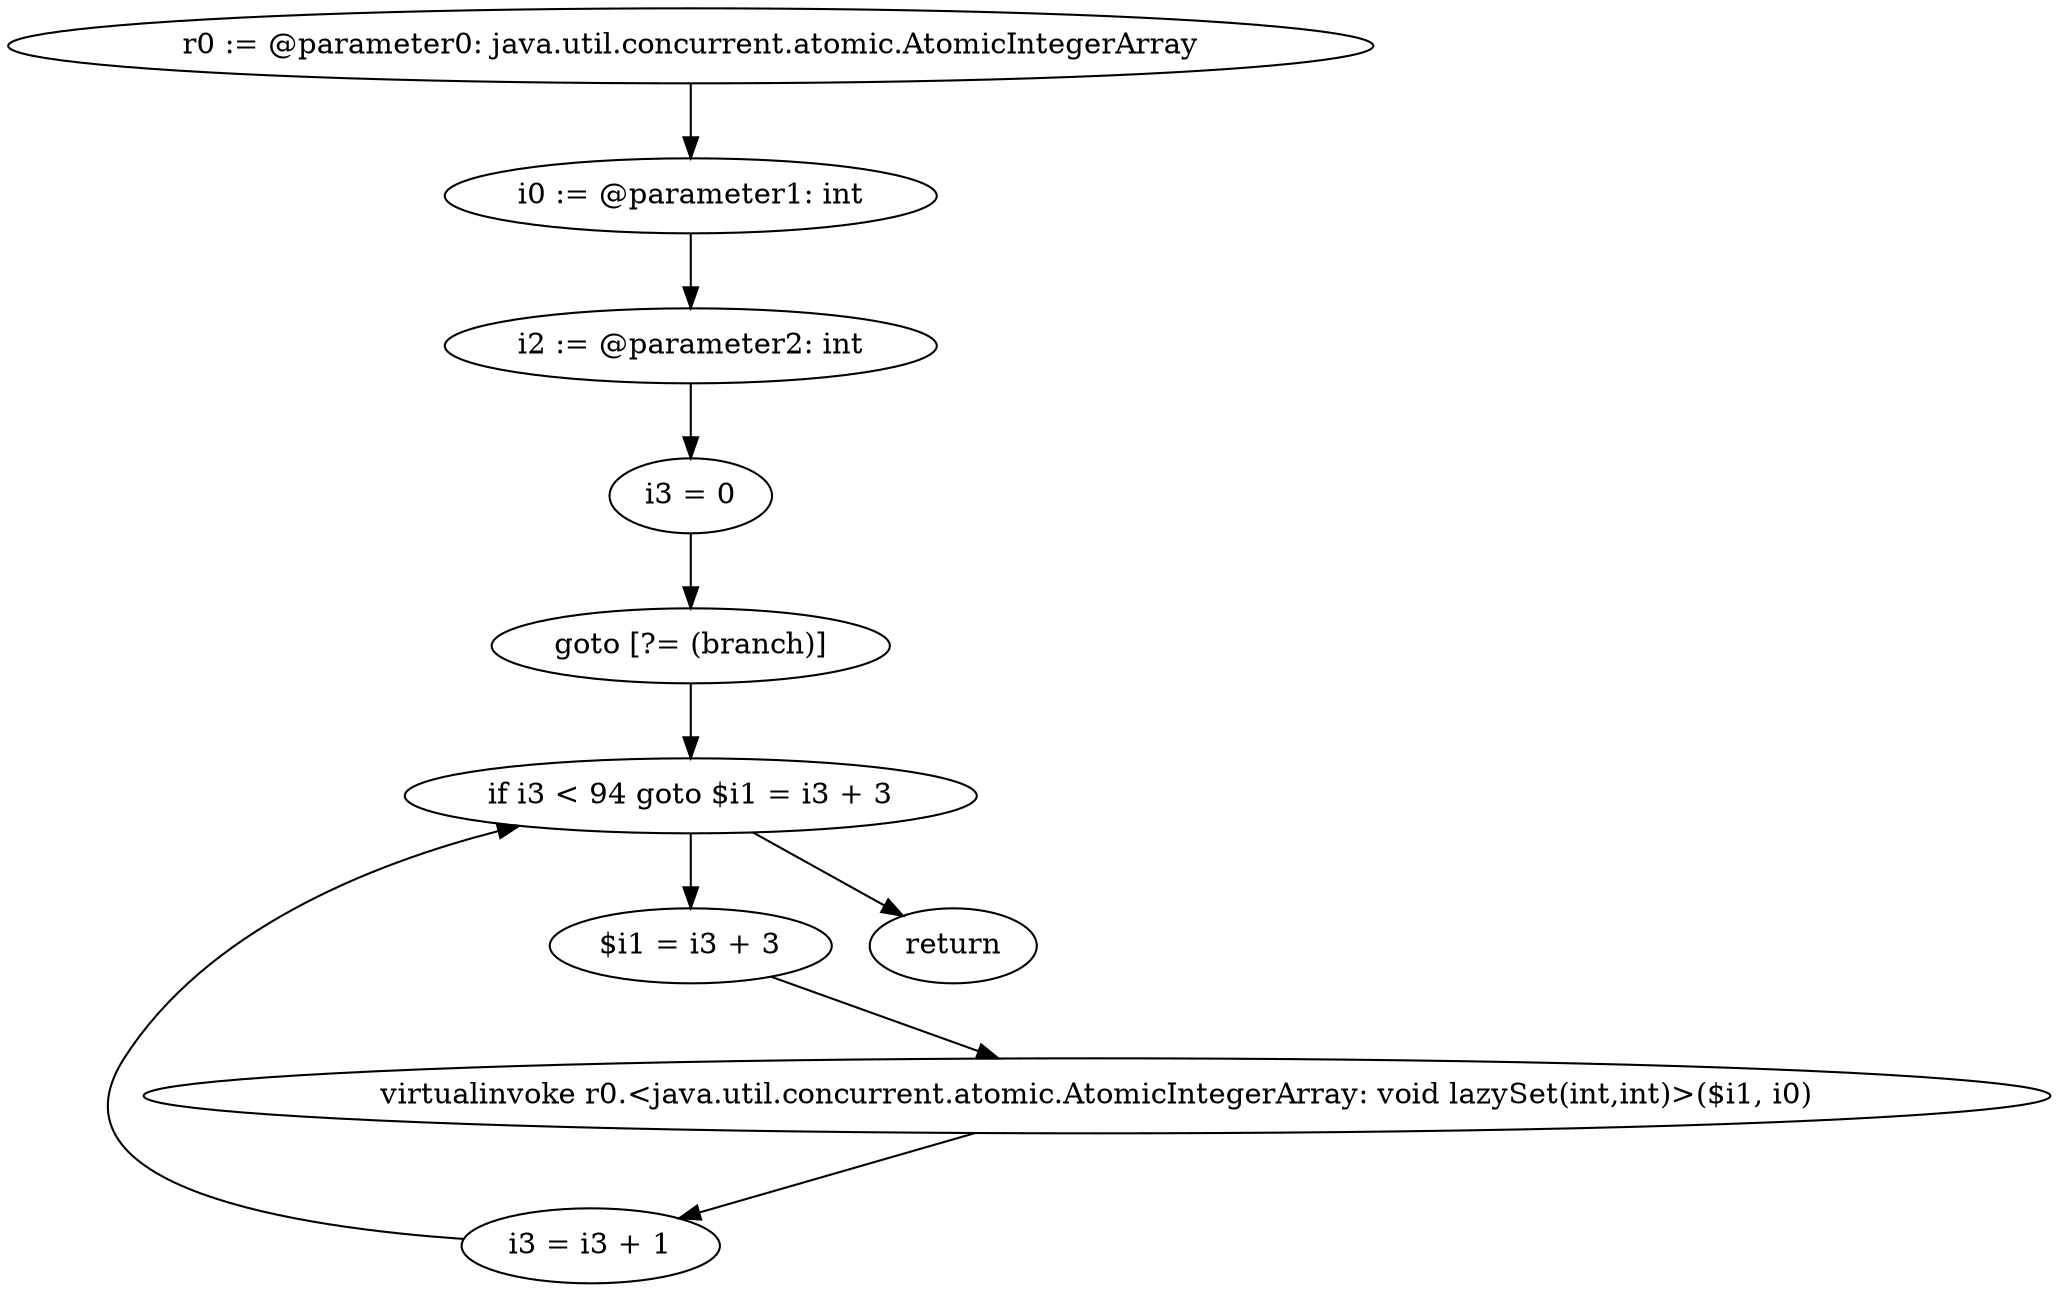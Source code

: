digraph "unitGraph" {
    "r0 := @parameter0: java.util.concurrent.atomic.AtomicIntegerArray"
    "i0 := @parameter1: int"
    "i2 := @parameter2: int"
    "i3 = 0"
    "goto [?= (branch)]"
    "$i1 = i3 + 3"
    "virtualinvoke r0.<java.util.concurrent.atomic.AtomicIntegerArray: void lazySet(int,int)>($i1, i0)"
    "i3 = i3 + 1"
    "if i3 < 94 goto $i1 = i3 + 3"
    "return"
    "r0 := @parameter0: java.util.concurrent.atomic.AtomicIntegerArray"->"i0 := @parameter1: int";
    "i0 := @parameter1: int"->"i2 := @parameter2: int";
    "i2 := @parameter2: int"->"i3 = 0";
    "i3 = 0"->"goto [?= (branch)]";
    "goto [?= (branch)]"->"if i3 < 94 goto $i1 = i3 + 3";
    "$i1 = i3 + 3"->"virtualinvoke r0.<java.util.concurrent.atomic.AtomicIntegerArray: void lazySet(int,int)>($i1, i0)";
    "virtualinvoke r0.<java.util.concurrent.atomic.AtomicIntegerArray: void lazySet(int,int)>($i1, i0)"->"i3 = i3 + 1";
    "i3 = i3 + 1"->"if i3 < 94 goto $i1 = i3 + 3";
    "if i3 < 94 goto $i1 = i3 + 3"->"return";
    "if i3 < 94 goto $i1 = i3 + 3"->"$i1 = i3 + 3";
}
